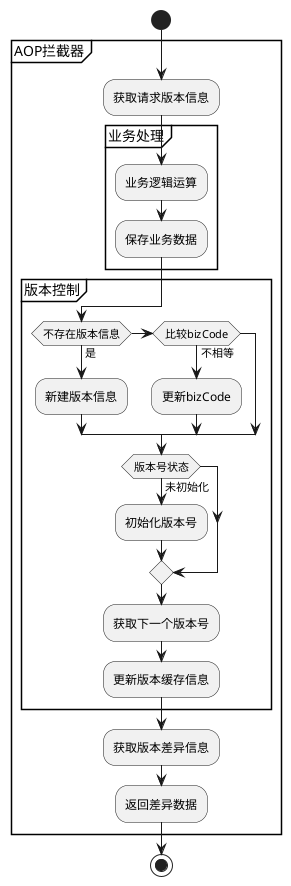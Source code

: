 @startuml

start
partition AOP拦截器 {
    :获取请求版本信息;
    partition 业务处理 {
        :业务逻辑运算;
        :保存业务数据;
    }
    partition 版本控制 {
        if (不存在版本信息) then (是)
            :新建版本信息;
        else if(比较bizCode) then (不相等)
            :更新bizCode;
        endif
        if (版本号状态) then(未初始化)
            :初始化版本号;
        endif
        :获取下一个版本号;
        :更新版本缓存信息;
    }
    :获取版本差异信息;
    :返回差异数据;
}
stop
@enduml